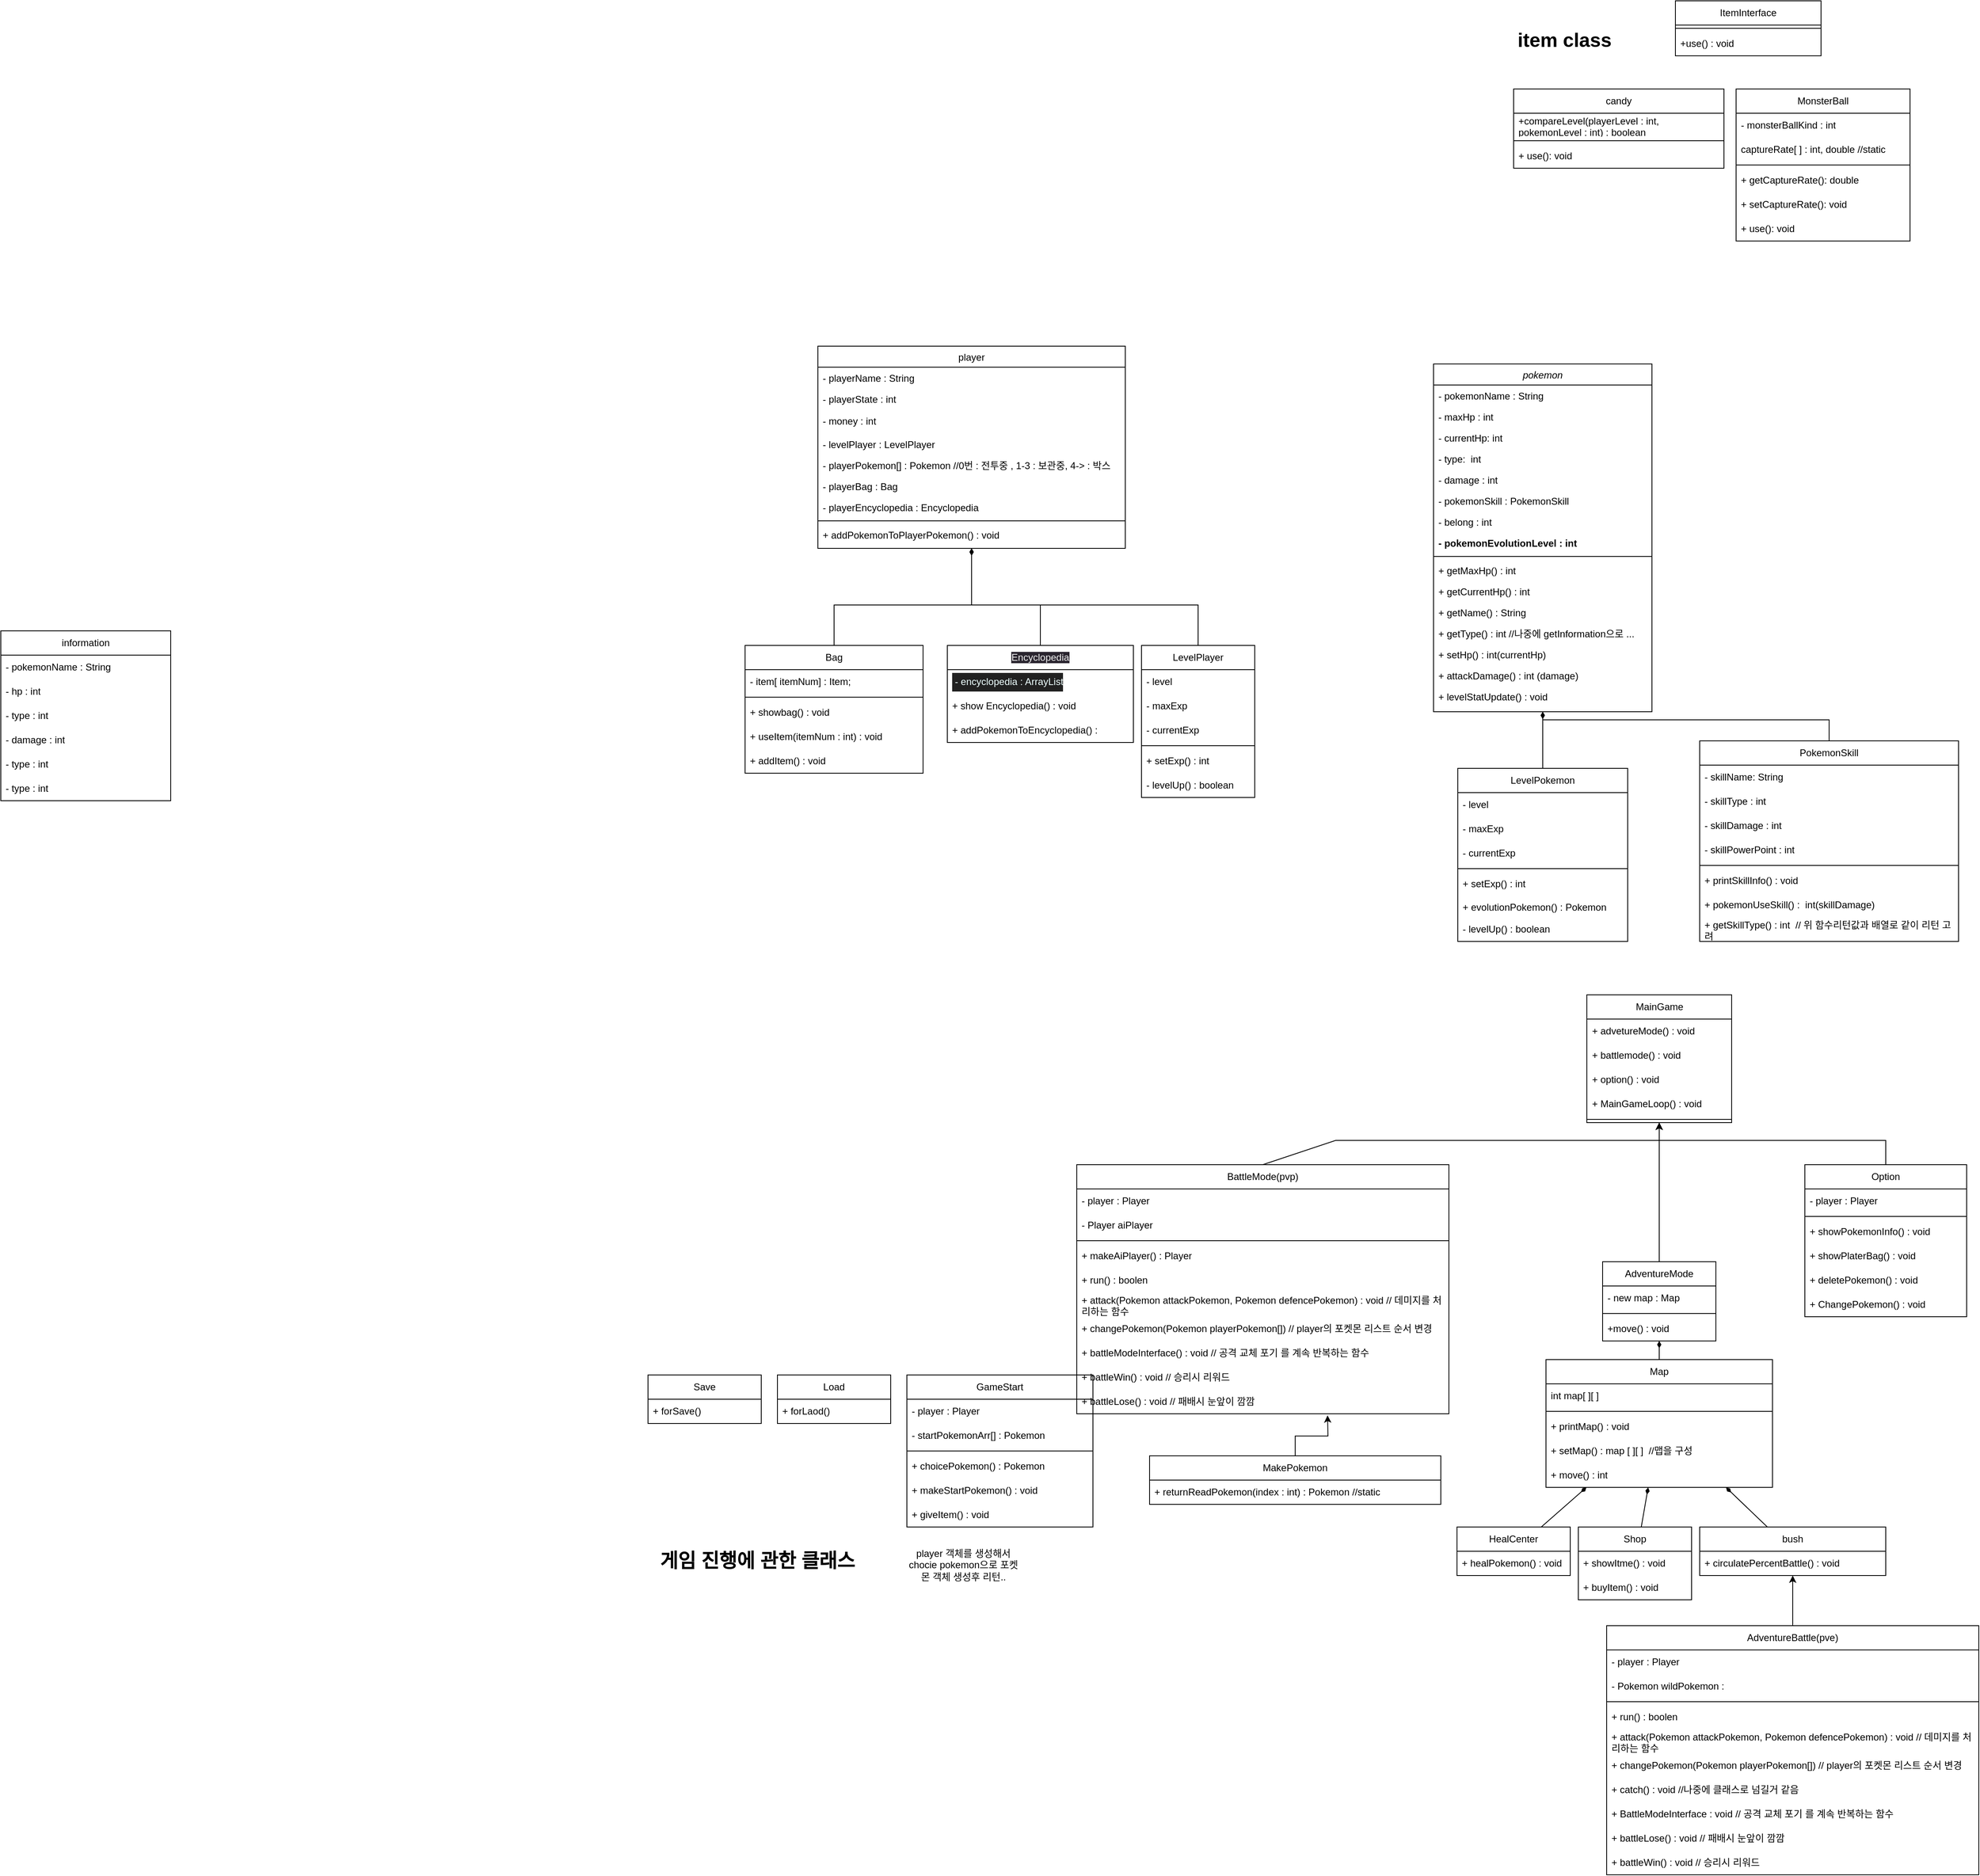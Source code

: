 <mxfile version="21.1.8" type="github">
  <diagram id="C5RBs43oDa-KdzZeNtuy" name="Page-1">
    <mxGraphModel dx="1784" dy="1697" grid="1" gridSize="10" guides="1" tooltips="1" connect="1" arrows="1" fold="1" page="1" pageScale="1" pageWidth="827" pageHeight="1169" math="0" shadow="0">
      <root>
        <mxCell id="WIyWlLk6GJQsqaUBKTNV-0" />
        <mxCell id="WIyWlLk6GJQsqaUBKTNV-1" parent="WIyWlLk6GJQsqaUBKTNV-0" />
        <mxCell id="zkfFHV4jXpPFQw0GAbJ--0" value="pokemon" style="swimlane;fontStyle=2;align=center;verticalAlign=top;childLayout=stackLayout;horizontal=1;startSize=26;horizontalStack=0;resizeParent=1;resizeLast=0;collapsible=1;marginBottom=0;rounded=0;shadow=0;strokeWidth=1;" parent="WIyWlLk6GJQsqaUBKTNV-1" vertex="1">
          <mxGeometry x="971" y="-720" width="270" height="430" as="geometry">
            <mxRectangle x="230" y="140" width="160" height="26" as="alternateBounds" />
          </mxGeometry>
        </mxCell>
        <mxCell id="zkfFHV4jXpPFQw0GAbJ--1" value="- pokemonName : String  " style="text;align=left;verticalAlign=top;spacingLeft=4;spacingRight=4;overflow=hidden;rotatable=0;points=[[0,0.5],[1,0.5]];portConstraint=eastwest;" parent="zkfFHV4jXpPFQw0GAbJ--0" vertex="1">
          <mxGeometry y="26" width="270" height="26" as="geometry" />
        </mxCell>
        <mxCell id="zkfFHV4jXpPFQw0GAbJ--2" value="- maxHp : int " style="text;align=left;verticalAlign=top;spacingLeft=4;spacingRight=4;overflow=hidden;rotatable=0;points=[[0,0.5],[1,0.5]];portConstraint=eastwest;rounded=0;shadow=0;html=0;" parent="zkfFHV4jXpPFQw0GAbJ--0" vertex="1">
          <mxGeometry y="52" width="270" height="26" as="geometry" />
        </mxCell>
        <mxCell id="176" value="- currentHp: int " style="text;align=left;verticalAlign=top;spacingLeft=4;spacingRight=4;overflow=hidden;rotatable=0;points=[[0,0.5],[1,0.5]];portConstraint=eastwest;rounded=0;shadow=0;html=0;" parent="zkfFHV4jXpPFQw0GAbJ--0" vertex="1">
          <mxGeometry y="78" width="270" height="26" as="geometry" />
        </mxCell>
        <mxCell id="zkfFHV4jXpPFQw0GAbJ--3" value="- type:  int" style="text;align=left;verticalAlign=top;spacingLeft=4;spacingRight=4;overflow=hidden;rotatable=0;points=[[0,0.5],[1,0.5]];portConstraint=eastwest;rounded=0;shadow=0;html=0;" parent="zkfFHV4jXpPFQw0GAbJ--0" vertex="1">
          <mxGeometry y="104" width="270" height="26" as="geometry" />
        </mxCell>
        <mxCell id="oczT6JUziLJNssffTrDf-2" value="- damage : int" style="text;align=left;verticalAlign=top;spacingLeft=4;spacingRight=4;overflow=hidden;rotatable=0;points=[[0,0.5],[1,0.5]];portConstraint=eastwest;rounded=0;shadow=0;html=0;" parent="zkfFHV4jXpPFQw0GAbJ--0" vertex="1">
          <mxGeometry y="130" width="270" height="26" as="geometry" />
        </mxCell>
        <mxCell id="143" value="- pokemonSkill : PokemonSkill" style="text;align=left;verticalAlign=top;spacingLeft=4;spacingRight=4;overflow=hidden;rotatable=0;points=[[0,0.5],[1,0.5]];portConstraint=eastwest;rounded=0;shadow=0;html=0;" parent="zkfFHV4jXpPFQw0GAbJ--0" vertex="1">
          <mxGeometry y="156" width="270" height="26" as="geometry" />
        </mxCell>
        <mxCell id="oczT6JUziLJNssffTrDf-17" value="- belong : int " style="text;align=left;verticalAlign=top;spacingLeft=4;spacingRight=4;overflow=hidden;rotatable=0;points=[[0,0.5],[1,0.5]];portConstraint=eastwest;rounded=0;shadow=0;html=0;" parent="zkfFHV4jXpPFQw0GAbJ--0" vertex="1">
          <mxGeometry y="182" width="270" height="26" as="geometry" />
        </mxCell>
        <mxCell id="186" value="- pokemonEvolutionLevel : int " style="text;align=left;verticalAlign=top;spacingLeft=4;spacingRight=4;overflow=hidden;rotatable=0;points=[[0,0.5],[1,0.5]];portConstraint=eastwest;rounded=0;shadow=0;html=0;fontStyle=1" parent="zkfFHV4jXpPFQw0GAbJ--0" vertex="1">
          <mxGeometry y="208" width="270" height="26" as="geometry" />
        </mxCell>
        <mxCell id="zkfFHV4jXpPFQw0GAbJ--4" value="" style="line;html=1;strokeWidth=1;align=left;verticalAlign=middle;spacingTop=-1;spacingLeft=3;spacingRight=3;rotatable=0;labelPosition=right;points=[];portConstraint=eastwest;" parent="zkfFHV4jXpPFQw0GAbJ--0" vertex="1">
          <mxGeometry y="234" width="270" height="8" as="geometry" />
        </mxCell>
        <mxCell id="zkfFHV4jXpPFQw0GAbJ--5" value="+ getMaxHp() : int " style="text;align=left;verticalAlign=top;spacingLeft=4;spacingRight=4;overflow=hidden;rotatable=0;points=[[0,0.5],[1,0.5]];portConstraint=eastwest;" parent="zkfFHV4jXpPFQw0GAbJ--0" vertex="1">
          <mxGeometry y="242" width="270" height="26" as="geometry" />
        </mxCell>
        <mxCell id="183" value="+ getCurrentHp() : int " style="text;align=left;verticalAlign=top;spacingLeft=4;spacingRight=4;overflow=hidden;rotatable=0;points=[[0,0.5],[1,0.5]];portConstraint=eastwest;" parent="zkfFHV4jXpPFQw0GAbJ--0" vertex="1">
          <mxGeometry y="268" width="270" height="26" as="geometry" />
        </mxCell>
        <mxCell id="oczT6JUziLJNssffTrDf-10" value="+ getName() : String" style="text;align=left;verticalAlign=top;spacingLeft=4;spacingRight=4;overflow=hidden;rotatable=0;points=[[0,0.5],[1,0.5]];portConstraint=eastwest;" parent="zkfFHV4jXpPFQw0GAbJ--0" vertex="1">
          <mxGeometry y="294" width="270" height="26" as="geometry" />
        </mxCell>
        <mxCell id="oczT6JUziLJNssffTrDf-11" value="+ getType() : int //나중에 getInformation으로 ..." style="text;align=left;verticalAlign=top;spacingLeft=4;spacingRight=4;overflow=hidden;rotatable=0;points=[[0,0.5],[1,0.5]];portConstraint=eastwest;" parent="zkfFHV4jXpPFQw0GAbJ--0" vertex="1">
          <mxGeometry y="320" width="270" height="26" as="geometry" />
        </mxCell>
        <mxCell id="oczT6JUziLJNssffTrDf-13" value="+ setHp() : int(currentHp)" style="text;align=left;verticalAlign=top;spacingLeft=4;spacingRight=4;overflow=hidden;rotatable=0;points=[[0,0.5],[1,0.5]];portConstraint=eastwest;" parent="zkfFHV4jXpPFQw0GAbJ--0" vertex="1">
          <mxGeometry y="346" width="270" height="26" as="geometry" />
        </mxCell>
        <mxCell id="oczT6JUziLJNssffTrDf-14" value="+ attackDamage() : int (damage)" style="text;align=left;verticalAlign=top;spacingLeft=4;spacingRight=4;overflow=hidden;rotatable=0;points=[[0,0.5],[1,0.5]];portConstraint=eastwest;" parent="zkfFHV4jXpPFQw0GAbJ--0" vertex="1">
          <mxGeometry y="372" width="270" height="26" as="geometry" />
        </mxCell>
        <mxCell id="189" value="+ levelStatUpdate() : void" style="text;align=left;verticalAlign=top;spacingLeft=4;spacingRight=4;overflow=hidden;rotatable=0;points=[[0,0.5],[1,0.5]];portConstraint=eastwest;" parent="zkfFHV4jXpPFQw0GAbJ--0" vertex="1">
          <mxGeometry y="398" width="270" height="26" as="geometry" />
        </mxCell>
        <mxCell id="zkfFHV4jXpPFQw0GAbJ--17" value="player" style="swimlane;fontStyle=0;align=center;verticalAlign=top;childLayout=stackLayout;horizontal=1;startSize=26;horizontalStack=0;resizeParent=1;resizeLast=0;collapsible=1;marginBottom=0;rounded=0;shadow=0;strokeWidth=1;" parent="WIyWlLk6GJQsqaUBKTNV-1" vertex="1">
          <mxGeometry x="210" y="-742" width="380" height="250" as="geometry">
            <mxRectangle x="550" y="140" width="160" height="26" as="alternateBounds" />
          </mxGeometry>
        </mxCell>
        <mxCell id="131" value="- playerName : String" style="text;align=left;verticalAlign=top;spacingLeft=4;spacingRight=4;overflow=hidden;rotatable=0;points=[[0,0.5],[1,0.5]];portConstraint=eastwest;" parent="zkfFHV4jXpPFQw0GAbJ--17" vertex="1">
          <mxGeometry y="26" width="380" height="26" as="geometry" />
        </mxCell>
        <mxCell id="zkfFHV4jXpPFQw0GAbJ--20" value="- playerState : int" style="text;align=left;verticalAlign=top;spacingLeft=4;spacingRight=4;overflow=hidden;rotatable=0;points=[[0,0.5],[1,0.5]];portConstraint=eastwest;rounded=0;shadow=0;html=0;" parent="zkfFHV4jXpPFQw0GAbJ--17" vertex="1">
          <mxGeometry y="52" width="380" height="26" as="geometry" />
        </mxCell>
        <mxCell id="92" value="- money : int" style="text;strokeColor=none;fillColor=none;align=left;verticalAlign=middle;spacingLeft=4;spacingRight=4;overflow=hidden;points=[[0,0.5],[1,0.5]];portConstraint=eastwest;rotatable=0;whiteSpace=wrap;html=1;" parent="zkfFHV4jXpPFQw0GAbJ--17" vertex="1">
          <mxGeometry y="78" width="380" height="30" as="geometry" />
        </mxCell>
        <mxCell id="153" value="- levelPlayer : LevelPlayer" style="text;align=left;verticalAlign=top;spacingLeft=4;spacingRight=4;overflow=hidden;rotatable=0;points=[[0,0.5],[1,0.5]];portConstraint=eastwest;" parent="zkfFHV4jXpPFQw0GAbJ--17" vertex="1">
          <mxGeometry y="108" width="380" height="26" as="geometry" />
        </mxCell>
        <mxCell id="66" value="- playerPokemon[] : Pokemon //0번 : 전투중 , 1-3 : 보관중, 4-&gt; : 박스" style="text;align=left;verticalAlign=top;spacingLeft=4;spacingRight=4;overflow=hidden;rotatable=0;points=[[0,0.5],[1,0.5]];portConstraint=eastwest;" parent="zkfFHV4jXpPFQw0GAbJ--17" vertex="1">
          <mxGeometry y="134" width="380" height="26" as="geometry" />
        </mxCell>
        <mxCell id="68" value="- playerBag : Bag" style="text;align=left;verticalAlign=top;spacingLeft=4;spacingRight=4;overflow=hidden;rotatable=0;points=[[0,0.5],[1,0.5]];portConstraint=eastwest;" parent="zkfFHV4jXpPFQw0GAbJ--17" vertex="1">
          <mxGeometry y="160" width="380" height="26" as="geometry" />
        </mxCell>
        <mxCell id="239" value="- playerEncyclopedia : Encyclopedia&#xa;&#xa;" style="text;align=left;verticalAlign=top;spacingLeft=4;spacingRight=4;overflow=hidden;rotatable=0;points=[[0,0.5],[1,0.5]];portConstraint=eastwest;" parent="zkfFHV4jXpPFQw0GAbJ--17" vertex="1">
          <mxGeometry y="186" width="380" height="26" as="geometry" />
        </mxCell>
        <mxCell id="zkfFHV4jXpPFQw0GAbJ--23" value="" style="line;html=1;strokeWidth=1;align=left;verticalAlign=middle;spacingTop=-1;spacingLeft=3;spacingRight=3;rotatable=0;labelPosition=right;points=[];portConstraint=eastwest;" parent="zkfFHV4jXpPFQw0GAbJ--17" vertex="1">
          <mxGeometry y="212" width="380" height="8" as="geometry" />
        </mxCell>
        <mxCell id="238" value="+ addPokemonToPlayerPokemon() : void " style="text;align=left;verticalAlign=top;spacingLeft=4;spacingRight=4;overflow=hidden;rotatable=0;points=[[0,0.5],[1,0.5]];portConstraint=eastwest;" parent="zkfFHV4jXpPFQw0GAbJ--17" vertex="1">
          <mxGeometry y="220" width="380" height="26" as="geometry" />
        </mxCell>
        <mxCell id="13" value="Save" style="swimlane;fontStyle=0;childLayout=stackLayout;horizontal=1;startSize=30;horizontalStack=0;resizeParent=1;resizeParentMax=0;resizeLast=0;collapsible=1;marginBottom=0;whiteSpace=wrap;html=1;" parent="WIyWlLk6GJQsqaUBKTNV-1" vertex="1">
          <mxGeometry y="530" width="140" height="60" as="geometry" />
        </mxCell>
        <mxCell id="16" value="+ forSave()&amp;nbsp;" style="text;strokeColor=none;fillColor=none;align=left;verticalAlign=middle;spacingLeft=4;spacingRight=4;overflow=hidden;points=[[0,0.5],[1,0.5]];portConstraint=eastwest;rotatable=0;whiteSpace=wrap;html=1;" parent="13" vertex="1">
          <mxGeometry y="30" width="140" height="30" as="geometry" />
        </mxCell>
        <mxCell id="17" value="Load" style="swimlane;fontStyle=0;childLayout=stackLayout;horizontal=1;startSize=30;horizontalStack=0;resizeParent=1;resizeParentMax=0;resizeLast=0;collapsible=1;marginBottom=0;whiteSpace=wrap;html=1;" parent="WIyWlLk6GJQsqaUBKTNV-1" vertex="1">
          <mxGeometry x="160" y="530" width="140" height="60" as="geometry" />
        </mxCell>
        <mxCell id="18" value="+ forLaod()&amp;nbsp;" style="text;strokeColor=none;fillColor=none;align=left;verticalAlign=middle;spacingLeft=4;spacingRight=4;overflow=hidden;points=[[0,0.5],[1,0.5]];portConstraint=eastwest;rotatable=0;whiteSpace=wrap;html=1;" parent="17" vertex="1">
          <mxGeometry y="30" width="140" height="30" as="geometry" />
        </mxCell>
        <mxCell id="22" value="GameStart" style="swimlane;fontStyle=0;childLayout=stackLayout;horizontal=1;startSize=30;horizontalStack=0;resizeParent=1;resizeParentMax=0;resizeLast=0;collapsible=1;marginBottom=0;whiteSpace=wrap;html=1;" parent="WIyWlLk6GJQsqaUBKTNV-1" vertex="1">
          <mxGeometry x="320" y="530" width="230" height="188" as="geometry" />
        </mxCell>
        <mxCell id="23" value="- player : Player" style="text;strokeColor=none;fillColor=none;align=left;verticalAlign=middle;spacingLeft=4;spacingRight=4;overflow=hidden;points=[[0,0.5],[1,0.5]];portConstraint=eastwest;rotatable=0;whiteSpace=wrap;html=1;" parent="22" vertex="1">
          <mxGeometry y="30" width="230" height="30" as="geometry" />
        </mxCell>
        <mxCell id="73" value="- startPokemonArr[] : Pokemon" style="text;strokeColor=none;fillColor=none;align=left;verticalAlign=middle;spacingLeft=4;spacingRight=4;overflow=hidden;points=[[0,0.5],[1,0.5]];portConstraint=eastwest;rotatable=0;whiteSpace=wrap;html=1;" parent="22" vertex="1">
          <mxGeometry y="60" width="230" height="30" as="geometry" />
        </mxCell>
        <mxCell id="69" value="" style="line;html=1;strokeWidth=1;align=left;verticalAlign=middle;spacingTop=-1;spacingLeft=3;spacingRight=3;rotatable=0;labelPosition=right;points=[];portConstraint=eastwest;" parent="22" vertex="1">
          <mxGeometry y="90" width="230" height="8" as="geometry" />
        </mxCell>
        <mxCell id="25" value="+ choicePokemon() : Pokemon" style="text;strokeColor=none;fillColor=none;align=left;verticalAlign=middle;spacingLeft=4;spacingRight=4;overflow=hidden;points=[[0,0.5],[1,0.5]];portConstraint=eastwest;rotatable=0;whiteSpace=wrap;html=1;" parent="22" vertex="1">
          <mxGeometry y="98" width="230" height="30" as="geometry" />
        </mxCell>
        <mxCell id="74" value="+ makeStartPokemon() : void&amp;nbsp;" style="text;strokeColor=none;fillColor=none;align=left;verticalAlign=middle;spacingLeft=4;spacingRight=4;overflow=hidden;points=[[0,0.5],[1,0.5]];portConstraint=eastwest;rotatable=0;whiteSpace=wrap;html=1;" parent="22" vertex="1">
          <mxGeometry y="128" width="230" height="30" as="geometry" />
        </mxCell>
        <mxCell id="70" value="+ giveItem() : void" style="text;strokeColor=none;fillColor=none;align=left;verticalAlign=middle;spacingLeft=4;spacingRight=4;overflow=hidden;points=[[0,0.5],[1,0.5]];portConstraint=eastwest;rotatable=0;whiteSpace=wrap;html=1;" parent="22" vertex="1">
          <mxGeometry y="158" width="230" height="30" as="geometry" />
        </mxCell>
        <mxCell id="240" style="edgeStyle=none;html=1;rounded=0;endArrow=diamondThin;endFill=1;" parent="WIyWlLk6GJQsqaUBKTNV-1" source="26" target="30" edge="1">
          <mxGeometry relative="1" as="geometry" />
        </mxCell>
        <mxCell id="26" value="Map" style="swimlane;fontStyle=0;childLayout=stackLayout;horizontal=1;startSize=30;horizontalStack=0;resizeParent=1;resizeParentMax=0;resizeLast=0;collapsible=1;marginBottom=0;whiteSpace=wrap;html=1;" parent="WIyWlLk6GJQsqaUBKTNV-1" vertex="1">
          <mxGeometry x="1110" y="511" width="280" height="158" as="geometry" />
        </mxCell>
        <mxCell id="27" value="int map[ ][ ]&amp;nbsp;&amp;nbsp;" style="text;strokeColor=none;fillColor=none;align=left;verticalAlign=middle;spacingLeft=4;spacingRight=4;overflow=hidden;points=[[0,0.5],[1,0.5]];portConstraint=eastwest;rotatable=0;whiteSpace=wrap;html=1;" parent="26" vertex="1">
          <mxGeometry y="30" width="280" height="30" as="geometry" />
        </mxCell>
        <mxCell id="83" value="" style="line;html=1;strokeWidth=1;align=left;verticalAlign=middle;spacingTop=-1;spacingLeft=3;spacingRight=3;rotatable=0;labelPosition=right;points=[];portConstraint=eastwest;" parent="26" vertex="1">
          <mxGeometry y="60" width="280" height="8" as="geometry" />
        </mxCell>
        <mxCell id="82" value="+ printMap() : void" style="text;strokeColor=none;fillColor=none;align=left;verticalAlign=middle;spacingLeft=4;spacingRight=4;overflow=hidden;points=[[0,0.5],[1,0.5]];portConstraint=eastwest;rotatable=0;whiteSpace=wrap;html=1;" parent="26" vertex="1">
          <mxGeometry y="68" width="280" height="30" as="geometry" />
        </mxCell>
        <mxCell id="89" value="+ setMap() : map [ ][ ]&amp;nbsp; //맵을 구성" style="text;strokeColor=none;fillColor=none;align=left;verticalAlign=middle;spacingLeft=4;spacingRight=4;overflow=hidden;points=[[0,0.5],[1,0.5]];portConstraint=eastwest;rotatable=0;whiteSpace=wrap;html=1;" parent="26" vertex="1">
          <mxGeometry y="98" width="280" height="30" as="geometry" />
        </mxCell>
        <mxCell id="228" value="+ move() : int" style="text;strokeColor=none;fillColor=none;align=left;verticalAlign=middle;spacingLeft=4;spacingRight=4;overflow=hidden;points=[[0,0.5],[1,0.5]];portConstraint=eastwest;rotatable=0;whiteSpace=wrap;html=1;" parent="26" vertex="1">
          <mxGeometry y="128" width="280" height="30" as="geometry" />
        </mxCell>
        <mxCell id="252" style="edgeStyle=none;html=1;exitX=0.5;exitY=0;exitDx=0;exitDy=0;entryX=0.5;entryY=1;entryDx=0;entryDy=0;rounded=0;" parent="WIyWlLk6GJQsqaUBKTNV-1" source="30" target="75" edge="1">
          <mxGeometry relative="1" as="geometry">
            <mxPoint x="1240" y="190" as="targetPoint" />
          </mxGeometry>
        </mxCell>
        <mxCell id="30" value="AdventureMode" style="swimlane;fontStyle=0;childLayout=stackLayout;horizontal=1;startSize=30;horizontalStack=0;resizeParent=1;resizeParentMax=0;resizeLast=0;collapsible=1;marginBottom=0;whiteSpace=wrap;html=1;" parent="WIyWlLk6GJQsqaUBKTNV-1" vertex="1">
          <mxGeometry x="1180" y="390" width="140" height="98" as="geometry" />
        </mxCell>
        <mxCell id="31" value="- new map : Map" style="text;strokeColor=none;fillColor=none;align=left;verticalAlign=middle;spacingLeft=4;spacingRight=4;overflow=hidden;points=[[0,0.5],[1,0.5]];portConstraint=eastwest;rotatable=0;whiteSpace=wrap;html=1;" parent="30" vertex="1">
          <mxGeometry y="30" width="140" height="30" as="geometry" />
        </mxCell>
        <mxCell id="84" value="" style="line;html=1;strokeWidth=1;align=left;verticalAlign=middle;spacingTop=-1;spacingLeft=3;spacingRight=3;rotatable=0;labelPosition=right;points=[];portConstraint=eastwest;" parent="30" vertex="1">
          <mxGeometry y="60" width="140" height="8" as="geometry" />
        </mxCell>
        <mxCell id="33" value="+move() : void" style="text;strokeColor=none;fillColor=none;align=left;verticalAlign=middle;spacingLeft=4;spacingRight=4;overflow=hidden;points=[[0,0.5],[1,0.5]];portConstraint=eastwest;rotatable=0;whiteSpace=wrap;html=1;" parent="30" vertex="1">
          <mxGeometry y="68" width="140" height="30" as="geometry" />
        </mxCell>
        <mxCell id="241" style="edgeStyle=none;html=1;rounded=0;endArrow=diamondThin;endFill=1;" parent="WIyWlLk6GJQsqaUBKTNV-1" source="42" target="26" edge="1">
          <mxGeometry relative="1" as="geometry" />
        </mxCell>
        <mxCell id="42" value="HealCenter" style="swimlane;fontStyle=0;childLayout=stackLayout;horizontal=1;startSize=30;horizontalStack=0;resizeParent=1;resizeParentMax=0;resizeLast=0;collapsible=1;marginBottom=0;whiteSpace=wrap;html=1;" parent="WIyWlLk6GJQsqaUBKTNV-1" vertex="1">
          <mxGeometry x="1000" y="718" width="140" height="60" as="geometry" />
        </mxCell>
        <mxCell id="43" value="+ healPokemon() : void" style="text;strokeColor=none;fillColor=none;align=left;verticalAlign=middle;spacingLeft=4;spacingRight=4;overflow=hidden;points=[[0,0.5],[1,0.5]];portConstraint=eastwest;rotatable=0;whiteSpace=wrap;html=1;" parent="42" vertex="1">
          <mxGeometry y="30" width="140" height="30" as="geometry" />
        </mxCell>
        <mxCell id="242" style="edgeStyle=none;html=1;rounded=0;endArrow=diamondThin;endFill=1;" parent="WIyWlLk6GJQsqaUBKTNV-1" source="46" target="26" edge="1">
          <mxGeometry relative="1" as="geometry" />
        </mxCell>
        <mxCell id="46" value="Shop" style="swimlane;fontStyle=0;childLayout=stackLayout;horizontal=1;startSize=30;horizontalStack=0;resizeParent=1;resizeParentMax=0;resizeLast=0;collapsible=1;marginBottom=0;whiteSpace=wrap;html=1;" parent="WIyWlLk6GJQsqaUBKTNV-1" vertex="1">
          <mxGeometry x="1150" y="718" width="140" height="90" as="geometry" />
        </mxCell>
        <mxCell id="47" value="+ showItme() : void" style="text;strokeColor=none;fillColor=none;align=left;verticalAlign=middle;spacingLeft=4;spacingRight=4;overflow=hidden;points=[[0,0.5],[1,0.5]];portConstraint=eastwest;rotatable=0;whiteSpace=wrap;html=1;" parent="46" vertex="1">
          <mxGeometry y="30" width="140" height="30" as="geometry" />
        </mxCell>
        <mxCell id="91" value="+ buyItem() : void" style="text;strokeColor=none;fillColor=none;align=left;verticalAlign=middle;spacingLeft=4;spacingRight=4;overflow=hidden;points=[[0,0.5],[1,0.5]];portConstraint=eastwest;rotatable=0;whiteSpace=wrap;html=1;" parent="46" vertex="1">
          <mxGeometry y="60" width="140" height="30" as="geometry" />
        </mxCell>
        <mxCell id="141" style="edgeStyle=none;html=1;entryX=0.5;entryY=1;entryDx=0;entryDy=0;rounded=0;endArrow=diamondThin;endFill=1;" parent="WIyWlLk6GJQsqaUBKTNV-1" source="54" target="zkfFHV4jXpPFQw0GAbJ--17" edge="1">
          <mxGeometry relative="1" as="geometry">
            <Array as="points">
              <mxPoint x="230" y="-422" />
              <mxPoint x="400" y="-422" />
            </Array>
          </mxGeometry>
        </mxCell>
        <mxCell id="54" value="Bag" style="swimlane;fontStyle=0;childLayout=stackLayout;horizontal=1;startSize=30;horizontalStack=0;resizeParent=1;resizeParentMax=0;resizeLast=0;collapsible=1;marginBottom=0;whiteSpace=wrap;html=1;" parent="WIyWlLk6GJQsqaUBKTNV-1" vertex="1">
          <mxGeometry x="120" y="-372" width="220" height="158" as="geometry" />
        </mxCell>
        <mxCell id="55" value="- item[ itemNum] : Item;" style="text;strokeColor=none;fillColor=none;align=left;verticalAlign=middle;spacingLeft=4;spacingRight=4;overflow=hidden;points=[[0,0.5],[1,0.5]];portConstraint=eastwest;rotatable=0;whiteSpace=wrap;html=1;" parent="54" vertex="1">
          <mxGeometry y="30" width="220" height="30" as="geometry" />
        </mxCell>
        <mxCell id="117" value="" style="line;html=1;strokeWidth=1;align=left;verticalAlign=middle;spacingTop=-1;spacingLeft=3;spacingRight=3;rotatable=0;labelPosition=right;points=[];portConstraint=eastwest;" parent="54" vertex="1">
          <mxGeometry y="60" width="220" height="8" as="geometry" />
        </mxCell>
        <mxCell id="118" value="+ showbag() : void" style="text;strokeColor=none;fillColor=none;align=left;verticalAlign=middle;spacingLeft=4;spacingRight=4;overflow=hidden;points=[[0,0.5],[1,0.5]];portConstraint=eastwest;rotatable=0;whiteSpace=wrap;html=1;" parent="54" vertex="1">
          <mxGeometry y="68" width="220" height="30" as="geometry" />
        </mxCell>
        <mxCell id="116" value="+ useItem(itemNum : int) : void" style="text;strokeColor=none;fillColor=none;align=left;verticalAlign=middle;spacingLeft=4;spacingRight=4;overflow=hidden;points=[[0,0.5],[1,0.5]];portConstraint=eastwest;rotatable=0;whiteSpace=wrap;html=1;" parent="54" vertex="1">
          <mxGeometry y="98" width="220" height="30" as="geometry" />
        </mxCell>
        <mxCell id="284" value="+ addItem() : void" style="text;strokeColor=none;fillColor=none;align=left;verticalAlign=middle;spacingLeft=4;spacingRight=4;overflow=hidden;points=[[0,0.5],[1,0.5]];portConstraint=eastwest;rotatable=0;whiteSpace=wrap;html=1;" parent="54" vertex="1">
          <mxGeometry y="128" width="220" height="30" as="geometry" />
        </mxCell>
        <mxCell id="142" style="edgeStyle=none;html=1;entryX=0.5;entryY=1;entryDx=0;entryDy=0;exitX=0.5;exitY=0;exitDx=0;exitDy=0;rounded=0;endArrow=diamondThin;endFill=1;" parent="WIyWlLk6GJQsqaUBKTNV-1" source="58" target="zkfFHV4jXpPFQw0GAbJ--17" edge="1">
          <mxGeometry relative="1" as="geometry">
            <Array as="points">
              <mxPoint x="485" y="-422" />
              <mxPoint x="400" y="-422" />
            </Array>
          </mxGeometry>
        </mxCell>
        <mxCell id="58" value="&lt;span style=&quot;color: rgb(240, 240, 240); font-family: Helvetica; font-size: 12px; font-style: normal; font-variant-ligatures: normal; font-variant-caps: normal; font-weight: 400; letter-spacing: normal; orphans: 2; text-align: center; text-indent: 0px; text-transform: none; widows: 2; word-spacing: 0px; -webkit-text-stroke-width: 0px; background-color: rgb(42, 37, 47); text-decoration-thickness: initial; text-decoration-style: initial; text-decoration-color: initial; float: none; display: inline !important;&quot;&gt;Encyclopedia&lt;/span&gt;" style="swimlane;fontStyle=0;childLayout=stackLayout;horizontal=1;startSize=30;horizontalStack=0;resizeParent=1;resizeParentMax=0;resizeLast=0;collapsible=1;marginBottom=0;whiteSpace=wrap;html=1;" parent="WIyWlLk6GJQsqaUBKTNV-1" vertex="1">
          <mxGeometry x="370" y="-372" width="230" height="120" as="geometry">
            <mxRectangle x="370" y="-372" width="110" height="30" as="alternateBounds" />
          </mxGeometry>
        </mxCell>
        <mxCell id="61" value="&lt;div style=&quot;color: rgb(238, 255, 255); background-color: rgb(33, 33, 33); line-height: 23px;&quot;&gt;&lt;font style=&quot;font-size: 12px;&quot;&gt;&amp;nbsp;- encyclopedia : ArrayList&lt;/font&gt;&lt;/div&gt;" style="text;strokeColor=none;fillColor=none;align=left;verticalAlign=middle;spacingLeft=4;spacingRight=4;overflow=hidden;points=[[0,0.5],[1,0.5]];portConstraint=eastwest;rotatable=0;whiteSpace=wrap;html=1;" parent="58" vertex="1">
          <mxGeometry y="30" width="230" height="30" as="geometry" />
        </mxCell>
        <mxCell id="120" value="+ show&lt;span style=&quot;text-align: center;&quot;&gt;&amp;nbsp;Encyclopedia&lt;/span&gt;&lt;span style=&quot;text-align: center;&quot;&gt;() : void&lt;/span&gt;" style="text;strokeColor=none;fillColor=none;align=left;verticalAlign=middle;spacingLeft=4;spacingRight=4;overflow=hidden;points=[[0,0.5],[1,0.5]];portConstraint=eastwest;rotatable=0;whiteSpace=wrap;html=1;" parent="58" vertex="1">
          <mxGeometry y="60" width="230" height="30" as="geometry" />
        </mxCell>
        <mxCell id="121" value="+ addPokemonTo&lt;span style=&quot;text-align: center;&quot;&gt;Encyclopedia&lt;/span&gt;&lt;span style=&quot;text-align: center;&quot;&gt;() :&amp;nbsp;&lt;/span&gt;" style="text;strokeColor=none;fillColor=none;align=left;verticalAlign=middle;spacingLeft=4;spacingRight=4;overflow=hidden;points=[[0,0.5],[1,0.5]];portConstraint=eastwest;rotatable=0;whiteSpace=wrap;html=1;" parent="58" vertex="1">
          <mxGeometry y="90" width="230" height="30" as="geometry" />
        </mxCell>
        <mxCell id="72" value="player 객체를 생성해서 chocie pokemon으로 포켓몬 객체 생성후 리턴.." style="text;html=1;strokeColor=none;fillColor=none;align=center;verticalAlign=middle;whiteSpace=wrap;rounded=0;" parent="WIyWlLk6GJQsqaUBKTNV-1" vertex="1">
          <mxGeometry x="320" y="730" width="140" height="70" as="geometry" />
        </mxCell>
        <mxCell id="75" value="MainGame" style="swimlane;fontStyle=0;childLayout=stackLayout;horizontal=1;startSize=30;horizontalStack=0;resizeParent=1;resizeParentMax=0;resizeLast=0;collapsible=1;marginBottom=0;whiteSpace=wrap;html=1;" parent="WIyWlLk6GJQsqaUBKTNV-1" vertex="1">
          <mxGeometry x="1160.5" y="60" width="179" height="158" as="geometry" />
        </mxCell>
        <mxCell id="76" value="+ advetureMode() : void" style="text;strokeColor=none;fillColor=none;align=left;verticalAlign=middle;spacingLeft=4;spacingRight=4;overflow=hidden;points=[[0,0.5],[1,0.5]];portConstraint=eastwest;rotatable=0;whiteSpace=wrap;html=1;" parent="75" vertex="1">
          <mxGeometry y="30" width="179" height="30" as="geometry" />
        </mxCell>
        <mxCell id="86" value="+ battlemode() : void" style="text;strokeColor=none;fillColor=none;align=left;verticalAlign=middle;spacingLeft=4;spacingRight=4;overflow=hidden;points=[[0,0.5],[1,0.5]];portConstraint=eastwest;rotatable=0;whiteSpace=wrap;html=1;" parent="75" vertex="1">
          <mxGeometry y="60" width="179" height="30" as="geometry" />
        </mxCell>
        <mxCell id="87" value="+ option() : void" style="text;strokeColor=none;fillColor=none;align=left;verticalAlign=middle;spacingLeft=4;spacingRight=4;overflow=hidden;points=[[0,0.5],[1,0.5]];portConstraint=eastwest;rotatable=0;whiteSpace=wrap;html=1;" parent="75" vertex="1">
          <mxGeometry y="90" width="179" height="30" as="geometry" />
        </mxCell>
        <mxCell id="273" value="+ MainGameLoop() : void" style="text;strokeColor=none;fillColor=none;align=left;verticalAlign=middle;spacingLeft=4;spacingRight=4;overflow=hidden;points=[[0,0.5],[1,0.5]];portConstraint=eastwest;rotatable=0;whiteSpace=wrap;html=1;" parent="75" vertex="1">
          <mxGeometry y="120" width="179" height="30" as="geometry" />
        </mxCell>
        <mxCell id="251" value="" style="line;html=1;strokeWidth=1;align=left;verticalAlign=middle;spacingTop=-1;spacingLeft=3;spacingRight=3;rotatable=0;labelPosition=right;points=[];portConstraint=eastwest;" parent="75" vertex="1">
          <mxGeometry y="150" width="179" height="8" as="geometry" />
        </mxCell>
        <mxCell id="80" value="&lt;h1&gt;게임 진행에 관한 클래스&amp;nbsp;&lt;/h1&gt;" style="text;html=1;strokeColor=none;fillColor=none;spacing=5;spacingTop=-20;whiteSpace=wrap;overflow=hidden;rounded=0;" parent="WIyWlLk6GJQsqaUBKTNV-1" vertex="1">
          <mxGeometry x="10" y="740" width="260" height="90" as="geometry" />
        </mxCell>
        <mxCell id="254" style="edgeStyle=none;html=1;entryX=0.5;entryY=1;entryDx=0;entryDy=0;exitX=0.5;exitY=0;exitDx=0;exitDy=0;rounded=0;" parent="WIyWlLk6GJQsqaUBKTNV-1" source="97" target="75" edge="1">
          <mxGeometry relative="1" as="geometry">
            <Array as="points">
              <mxPoint x="1530" y="240" />
              <mxPoint x="1250" y="240" />
            </Array>
          </mxGeometry>
        </mxCell>
        <mxCell id="97" value="Option" style="swimlane;fontStyle=0;childLayout=stackLayout;horizontal=1;startSize=30;horizontalStack=0;resizeParent=1;resizeParentMax=0;resizeLast=0;collapsible=1;marginBottom=0;whiteSpace=wrap;html=1;" parent="WIyWlLk6GJQsqaUBKTNV-1" vertex="1">
          <mxGeometry x="1430" y="270" width="200" height="188" as="geometry" />
        </mxCell>
        <mxCell id="244" value="- player : Player" style="text;strokeColor=none;fillColor=none;align=left;verticalAlign=middle;spacingLeft=4;spacingRight=4;overflow=hidden;points=[[0,0.5],[1,0.5]];portConstraint=eastwest;rotatable=0;whiteSpace=wrap;html=1;" parent="97" vertex="1">
          <mxGeometry y="30" width="200" height="30" as="geometry" />
        </mxCell>
        <mxCell id="245" value="" style="line;html=1;strokeWidth=1;align=left;verticalAlign=middle;spacingTop=-1;spacingLeft=3;spacingRight=3;rotatable=0;labelPosition=right;points=[];portConstraint=eastwest;" parent="97" vertex="1">
          <mxGeometry y="60" width="200" height="8" as="geometry" />
        </mxCell>
        <mxCell id="98" value="+ showPokemonInfo() : void" style="text;strokeColor=none;fillColor=none;align=left;verticalAlign=middle;spacingLeft=4;spacingRight=4;overflow=hidden;points=[[0,0.5],[1,0.5]];portConstraint=eastwest;rotatable=0;whiteSpace=wrap;html=1;" parent="97" vertex="1">
          <mxGeometry y="68" width="200" height="30" as="geometry" />
        </mxCell>
        <mxCell id="282" value="+ showPlaterBag() : void" style="text;strokeColor=none;fillColor=none;align=left;verticalAlign=middle;spacingLeft=4;spacingRight=4;overflow=hidden;points=[[0,0.5],[1,0.5]];portConstraint=eastwest;rotatable=0;whiteSpace=wrap;html=1;" parent="97" vertex="1">
          <mxGeometry y="98" width="200" height="30" as="geometry" />
        </mxCell>
        <mxCell id="246" value="+ deletePokemon() : void" style="text;strokeColor=none;fillColor=none;align=left;verticalAlign=middle;spacingLeft=4;spacingRight=4;overflow=hidden;points=[[0,0.5],[1,0.5]];portConstraint=eastwest;rotatable=0;whiteSpace=wrap;html=1;" parent="97" vertex="1">
          <mxGeometry y="128" width="200" height="30" as="geometry" />
        </mxCell>
        <mxCell id="247" value="+ ChangePokemon() : void" style="text;strokeColor=none;fillColor=none;align=left;verticalAlign=middle;spacingLeft=4;spacingRight=4;overflow=hidden;points=[[0,0.5],[1,0.5]];portConstraint=eastwest;rotatable=0;whiteSpace=wrap;html=1;" parent="97" vertex="1">
          <mxGeometry y="158" width="200" height="30" as="geometry" />
        </mxCell>
        <mxCell id="Xj3kYe8DxXCfxWWKfpl2-293" style="edgeStyle=orthogonalEdgeStyle;rounded=0;orthogonalLoop=1;jettySize=auto;html=1;" edge="1" parent="WIyWlLk6GJQsqaUBKTNV-1" source="126">
          <mxGeometry relative="1" as="geometry">
            <mxPoint x="840" y="580" as="targetPoint" />
          </mxGeometry>
        </mxCell>
        <mxCell id="126" value="MakePokemon" style="swimlane;fontStyle=0;childLayout=stackLayout;horizontal=1;startSize=30;horizontalStack=0;resizeParent=1;resizeParentMax=0;resizeLast=0;collapsible=1;marginBottom=0;whiteSpace=wrap;html=1;" parent="WIyWlLk6GJQsqaUBKTNV-1" vertex="1">
          <mxGeometry x="620" y="630" width="360" height="60" as="geometry" />
        </mxCell>
        <mxCell id="129" value="+ returnReadPokemon(index : int) : Pokemon //static" style="text;strokeColor=none;fillColor=none;align=left;verticalAlign=middle;spacingLeft=4;spacingRight=4;overflow=hidden;points=[[0,0.5],[1,0.5]];portConstraint=eastwest;rotatable=0;whiteSpace=wrap;html=1;" parent="126" vertex="1">
          <mxGeometry y="30" width="360" height="30" as="geometry" />
        </mxCell>
        <mxCell id="155" style="edgeStyle=none;html=1;exitX=0.5;exitY=0;exitDx=0;exitDy=0;entryX=0.5;entryY=1;entryDx=0;entryDy=0;rounded=0;endArrow=diamondThin;endFill=1;" parent="WIyWlLk6GJQsqaUBKTNV-1" source="144" target="zkfFHV4jXpPFQw0GAbJ--17" edge="1">
          <mxGeometry relative="1" as="geometry">
            <mxPoint x="400" y="-432" as="targetPoint" />
            <Array as="points">
              <mxPoint x="680" y="-422" />
              <mxPoint x="400" y="-422" />
            </Array>
          </mxGeometry>
        </mxCell>
        <mxCell id="144" value="LevelPlayer" style="swimlane;fontStyle=0;childLayout=stackLayout;horizontal=1;startSize=30;horizontalStack=0;resizeParent=1;resizeParentMax=0;resizeLast=0;collapsible=1;marginBottom=0;whiteSpace=wrap;html=1;" parent="WIyWlLk6GJQsqaUBKTNV-1" vertex="1">
          <mxGeometry x="610" y="-372" width="140" height="188" as="geometry" />
        </mxCell>
        <mxCell id="145" value="- level" style="text;strokeColor=none;fillColor=none;align=left;verticalAlign=middle;spacingLeft=4;spacingRight=4;overflow=hidden;points=[[0,0.5],[1,0.5]];portConstraint=eastwest;rotatable=0;whiteSpace=wrap;html=1;" parent="144" vertex="1">
          <mxGeometry y="30" width="140" height="30" as="geometry" />
        </mxCell>
        <mxCell id="146" value="- maxExp" style="text;strokeColor=none;fillColor=none;align=left;verticalAlign=middle;spacingLeft=4;spacingRight=4;overflow=hidden;points=[[0,0.5],[1,0.5]];portConstraint=eastwest;rotatable=0;whiteSpace=wrap;html=1;" parent="144" vertex="1">
          <mxGeometry y="60" width="140" height="30" as="geometry" />
        </mxCell>
        <mxCell id="147" value="- currentExp" style="text;strokeColor=none;fillColor=none;align=left;verticalAlign=middle;spacingLeft=4;spacingRight=4;overflow=hidden;points=[[0,0.5],[1,0.5]];portConstraint=eastwest;rotatable=0;whiteSpace=wrap;html=1;" parent="144" vertex="1">
          <mxGeometry y="90" width="140" height="30" as="geometry" />
        </mxCell>
        <mxCell id="148" value="" style="line;html=1;strokeWidth=1;align=left;verticalAlign=middle;spacingTop=-1;spacingLeft=3;spacingRight=3;rotatable=0;labelPosition=right;points=[];portConstraint=eastwest;" parent="144" vertex="1">
          <mxGeometry y="120" width="140" height="8" as="geometry" />
        </mxCell>
        <mxCell id="149" value="+ setExp() : int" style="text;strokeColor=none;fillColor=none;align=left;verticalAlign=middle;spacingLeft=4;spacingRight=4;overflow=hidden;points=[[0,0.5],[1,0.5]];portConstraint=eastwest;rotatable=0;whiteSpace=wrap;html=1;" parent="144" vertex="1">
          <mxGeometry y="128" width="140" height="30" as="geometry" />
        </mxCell>
        <mxCell id="150" value="- levelUp() :&amp;nbsp;boolean" style="text;strokeColor=none;fillColor=none;align=left;verticalAlign=middle;spacingLeft=4;spacingRight=4;overflow=hidden;points=[[0,0.5],[1,0.5]];portConstraint=eastwest;rotatable=0;whiteSpace=wrap;html=1;" parent="144" vertex="1">
          <mxGeometry y="158" width="140" height="30" as="geometry" />
        </mxCell>
        <mxCell id="156" value="information" style="swimlane;fontStyle=0;childLayout=stackLayout;horizontal=1;startSize=30;horizontalStack=0;resizeParent=1;resizeParentMax=0;resizeLast=0;collapsible=1;marginBottom=0;whiteSpace=wrap;html=1;" parent="WIyWlLk6GJQsqaUBKTNV-1" vertex="1">
          <mxGeometry x="-800" y="-390" width="210" height="210" as="geometry" />
        </mxCell>
        <mxCell id="157" value="&lt;span style=&quot;&quot;&gt;- pokemonName : String&lt;/span&gt;" style="text;strokeColor=none;fillColor=none;align=left;verticalAlign=middle;spacingLeft=4;spacingRight=4;overflow=hidden;points=[[0,0.5],[1,0.5]];portConstraint=eastwest;rotatable=0;whiteSpace=wrap;html=1;" parent="156" vertex="1">
          <mxGeometry y="30" width="210" height="30" as="geometry" />
        </mxCell>
        <mxCell id="158" value="- hp : int" style="text;strokeColor=none;fillColor=none;align=left;verticalAlign=middle;spacingLeft=4;spacingRight=4;overflow=hidden;points=[[0,0.5],[1,0.5]];portConstraint=eastwest;rotatable=0;whiteSpace=wrap;html=1;" parent="156" vertex="1">
          <mxGeometry y="60" width="210" height="30" as="geometry" />
        </mxCell>
        <mxCell id="159" value="- type : int&lt;br&gt;" style="text;strokeColor=none;fillColor=none;align=left;verticalAlign=middle;spacingLeft=4;spacingRight=4;overflow=hidden;points=[[0,0.5],[1,0.5]];portConstraint=eastwest;rotatable=0;whiteSpace=wrap;html=1;" parent="156" vertex="1">
          <mxGeometry y="90" width="210" height="30" as="geometry" />
        </mxCell>
        <mxCell id="173" value="- damage : int" style="text;strokeColor=none;fillColor=none;align=left;verticalAlign=middle;spacingLeft=4;spacingRight=4;overflow=hidden;points=[[0,0.5],[1,0.5]];portConstraint=eastwest;rotatable=0;whiteSpace=wrap;html=1;" parent="156" vertex="1">
          <mxGeometry y="120" width="210" height="30" as="geometry" />
        </mxCell>
        <mxCell id="174" value="- type : int&lt;br&gt;" style="text;strokeColor=none;fillColor=none;align=left;verticalAlign=middle;spacingLeft=4;spacingRight=4;overflow=hidden;points=[[0,0.5],[1,0.5]];portConstraint=eastwest;rotatable=0;whiteSpace=wrap;html=1;" parent="156" vertex="1">
          <mxGeometry y="150" width="210" height="30" as="geometry" />
        </mxCell>
        <mxCell id="175" value="- type : int&lt;br&gt;" style="text;strokeColor=none;fillColor=none;align=left;verticalAlign=middle;spacingLeft=4;spacingRight=4;overflow=hidden;points=[[0,0.5],[1,0.5]];portConstraint=eastwest;rotatable=0;whiteSpace=wrap;html=1;" parent="156" vertex="1">
          <mxGeometry y="180" width="210" height="30" as="geometry" />
        </mxCell>
        <mxCell id="261" style="edgeStyle=none;html=1;entryX=0.5;entryY=1;entryDx=0;entryDy=0;endArrow=diamondThin;endFill=1;rounded=0;" parent="WIyWlLk6GJQsqaUBKTNV-1" source="161" target="zkfFHV4jXpPFQw0GAbJ--0" edge="1">
          <mxGeometry relative="1" as="geometry" />
        </mxCell>
        <mxCell id="161" value="LevelPokemon" style="swimlane;fontStyle=0;childLayout=stackLayout;horizontal=1;startSize=30;horizontalStack=0;resizeParent=1;resizeParentMax=0;resizeLast=0;collapsible=1;marginBottom=0;whiteSpace=wrap;html=1;" parent="WIyWlLk6GJQsqaUBKTNV-1" vertex="1">
          <mxGeometry x="1001" y="-220" width="210" height="214" as="geometry" />
        </mxCell>
        <mxCell id="162" value="- level" style="text;strokeColor=none;fillColor=none;align=left;verticalAlign=middle;spacingLeft=4;spacingRight=4;overflow=hidden;points=[[0,0.5],[1,0.5]];portConstraint=eastwest;rotatable=0;whiteSpace=wrap;html=1;" parent="161" vertex="1">
          <mxGeometry y="30" width="210" height="30" as="geometry" />
        </mxCell>
        <mxCell id="163" value="- maxExp" style="text;strokeColor=none;fillColor=none;align=left;verticalAlign=middle;spacingLeft=4;spacingRight=4;overflow=hidden;points=[[0,0.5],[1,0.5]];portConstraint=eastwest;rotatable=0;whiteSpace=wrap;html=1;" parent="161" vertex="1">
          <mxGeometry y="60" width="210" height="30" as="geometry" />
        </mxCell>
        <mxCell id="164" value="- currentExp" style="text;strokeColor=none;fillColor=none;align=left;verticalAlign=middle;spacingLeft=4;spacingRight=4;overflow=hidden;points=[[0,0.5],[1,0.5]];portConstraint=eastwest;rotatable=0;whiteSpace=wrap;html=1;" parent="161" vertex="1">
          <mxGeometry y="90" width="210" height="30" as="geometry" />
        </mxCell>
        <mxCell id="165" value="" style="line;html=1;strokeWidth=1;align=left;verticalAlign=middle;spacingTop=-1;spacingLeft=3;spacingRight=3;rotatable=0;labelPosition=right;points=[];portConstraint=eastwest;" parent="161" vertex="1">
          <mxGeometry y="120" width="210" height="8" as="geometry" />
        </mxCell>
        <mxCell id="166" value="+ setExp() : int" style="text;strokeColor=none;fillColor=none;align=left;verticalAlign=middle;spacingLeft=4;spacingRight=4;overflow=hidden;points=[[0,0.5],[1,0.5]];portConstraint=eastwest;rotatable=0;whiteSpace=wrap;html=1;" parent="161" vertex="1">
          <mxGeometry y="128" width="210" height="30" as="geometry" />
        </mxCell>
        <mxCell id="185" value="+ evolutionPokemon() : Pokemon" style="text;align=left;verticalAlign=top;spacingLeft=4;spacingRight=4;overflow=hidden;rotatable=0;points=[[0,0.5],[1,0.5]];portConstraint=eastwest;" parent="161" vertex="1">
          <mxGeometry y="158" width="210" height="26" as="geometry" />
        </mxCell>
        <mxCell id="167" value="- levelUp() :&amp;nbsp;boolean" style="text;strokeColor=none;fillColor=none;align=left;verticalAlign=middle;spacingLeft=4;spacingRight=4;overflow=hidden;points=[[0,0.5],[1,0.5]];portConstraint=eastwest;rotatable=0;whiteSpace=wrap;html=1;" parent="161" vertex="1">
          <mxGeometry y="184" width="210" height="30" as="geometry" />
        </mxCell>
        <mxCell id="191" value="&lt;h1&gt;item class&lt;/h1&gt;" style="text;html=1;strokeColor=none;fillColor=none;spacing=5;spacingTop=-20;whiteSpace=wrap;overflow=hidden;rounded=0;" parent="WIyWlLk6GJQsqaUBKTNV-1" vertex="1">
          <mxGeometry x="1070" y="-1140" width="190" height="120" as="geometry" />
        </mxCell>
        <mxCell id="192" value="candy" style="swimlane;fontStyle=0;childLayout=stackLayout;horizontal=1;startSize=30;horizontalStack=0;resizeParent=1;resizeParentMax=0;resizeLast=0;collapsible=1;marginBottom=0;whiteSpace=wrap;html=1;" parent="WIyWlLk6GJQsqaUBKTNV-1" vertex="1">
          <mxGeometry x="1070" y="-1060" width="260" height="98" as="geometry" />
        </mxCell>
        <mxCell id="194" value="+compareLevel(playerLevel : int, pokemonLevel : int) : boolean" style="text;strokeColor=none;fillColor=none;align=left;verticalAlign=middle;spacingLeft=4;spacingRight=4;overflow=hidden;points=[[0,0.5],[1,0.5]];portConstraint=eastwest;rotatable=0;whiteSpace=wrap;html=1;" parent="192" vertex="1">
          <mxGeometry y="30" width="260" height="30" as="geometry" />
        </mxCell>
        <mxCell id="289" value="" style="line;html=1;strokeWidth=1;align=left;verticalAlign=middle;spacingTop=-1;spacingLeft=3;spacingRight=3;rotatable=0;labelPosition=right;points=[];portConstraint=eastwest;" parent="192" vertex="1">
          <mxGeometry y="60" width="260" height="8" as="geometry" />
        </mxCell>
        <mxCell id="290" value="+ use(): void" style="text;strokeColor=none;fillColor=none;align=left;verticalAlign=middle;spacingLeft=4;spacingRight=4;overflow=hidden;points=[[0,0.5],[1,0.5]];portConstraint=eastwest;rotatable=0;whiteSpace=wrap;html=1;" parent="192" vertex="1">
          <mxGeometry y="68" width="260" height="30" as="geometry" />
        </mxCell>
        <mxCell id="196" value="MonsterBall" style="swimlane;fontStyle=0;childLayout=stackLayout;horizontal=1;startSize=30;horizontalStack=0;resizeParent=1;resizeParentMax=0;resizeLast=0;collapsible=1;marginBottom=0;whiteSpace=wrap;html=1;" parent="WIyWlLk6GJQsqaUBKTNV-1" vertex="1">
          <mxGeometry x="1345" y="-1060" width="215" height="188" as="geometry" />
        </mxCell>
        <mxCell id="197" value="- monsterBallKind : int" style="text;strokeColor=none;fillColor=none;align=left;verticalAlign=middle;spacingLeft=4;spacingRight=4;overflow=hidden;points=[[0,0.5],[1,0.5]];portConstraint=eastwest;rotatable=0;whiteSpace=wrap;html=1;" parent="196" vertex="1">
          <mxGeometry y="30" width="215" height="30" as="geometry" />
        </mxCell>
        <mxCell id="198" value="captureRate[ ] : int, double //static" style="text;strokeColor=none;fillColor=none;align=left;verticalAlign=middle;spacingLeft=4;spacingRight=4;overflow=hidden;points=[[0,0.5],[1,0.5]];portConstraint=eastwest;rotatable=0;whiteSpace=wrap;html=1;" parent="196" vertex="1">
          <mxGeometry y="60" width="215" height="30" as="geometry" />
        </mxCell>
        <mxCell id="255" value="" style="line;html=1;strokeWidth=1;align=left;verticalAlign=middle;spacingTop=-1;spacingLeft=3;spacingRight=3;rotatable=0;labelPosition=right;points=[];portConstraint=eastwest;" parent="196" vertex="1">
          <mxGeometry y="90" width="215" height="8" as="geometry" />
        </mxCell>
        <mxCell id="199" value="+ getCaptureRate(): double" style="text;strokeColor=none;fillColor=none;align=left;verticalAlign=middle;spacingLeft=4;spacingRight=4;overflow=hidden;points=[[0,0.5],[1,0.5]];portConstraint=eastwest;rotatable=0;whiteSpace=wrap;html=1;" parent="196" vertex="1">
          <mxGeometry y="98" width="215" height="30" as="geometry" />
        </mxCell>
        <mxCell id="256" value="+ setCaptureRate(): void" style="text;strokeColor=none;fillColor=none;align=left;verticalAlign=middle;spacingLeft=4;spacingRight=4;overflow=hidden;points=[[0,0.5],[1,0.5]];portConstraint=eastwest;rotatable=0;whiteSpace=wrap;html=1;" parent="196" vertex="1">
          <mxGeometry y="128" width="215" height="30" as="geometry" />
        </mxCell>
        <mxCell id="291" value="+ use(): void" style="text;strokeColor=none;fillColor=none;align=left;verticalAlign=middle;spacingLeft=4;spacingRight=4;overflow=hidden;points=[[0,0.5],[1,0.5]];portConstraint=eastwest;rotatable=0;whiteSpace=wrap;html=1;" parent="196" vertex="1">
          <mxGeometry y="158" width="215" height="30" as="geometry" />
        </mxCell>
        <mxCell id="249" style="edgeStyle=none;html=1;entryX=0.5;entryY=1;entryDx=0;entryDy=0;exitX=0.5;exitY=0;exitDx=0;exitDy=0;rounded=0;" parent="WIyWlLk6GJQsqaUBKTNV-1" source="201" target="75" edge="1">
          <mxGeometry relative="1" as="geometry">
            <mxPoint x="1130" y="70" as="targetPoint" />
            <Array as="points">
              <mxPoint x="850" y="240" />
              <mxPoint x="1250" y="240" />
            </Array>
          </mxGeometry>
        </mxCell>
        <mxCell id="201" value="BattleMode(pvp)" style="swimlane;fontStyle=0;childLayout=stackLayout;horizontal=1;startSize=30;horizontalStack=0;resizeParent=1;resizeParentMax=0;resizeLast=0;collapsible=1;marginBottom=0;whiteSpace=wrap;html=1;" parent="WIyWlLk6GJQsqaUBKTNV-1" vertex="1">
          <mxGeometry x="530" y="270" width="460" height="308" as="geometry" />
        </mxCell>
        <mxCell id="207" value="- player : Player" style="text;strokeColor=none;fillColor=none;align=left;verticalAlign=middle;spacingLeft=4;spacingRight=4;overflow=hidden;points=[[0,0.5],[1,0.5]];portConstraint=eastwest;rotatable=0;whiteSpace=wrap;html=1;" parent="201" vertex="1">
          <mxGeometry y="30" width="460" height="30" as="geometry" />
        </mxCell>
        <mxCell id="215" value="- Player aiPlayer&amp;nbsp;" style="text;strokeColor=none;fillColor=none;align=left;verticalAlign=middle;spacingLeft=4;spacingRight=4;overflow=hidden;points=[[0,0.5],[1,0.5]];portConstraint=eastwest;rotatable=0;whiteSpace=wrap;html=1;" parent="201" vertex="1">
          <mxGeometry y="60" width="460" height="30" as="geometry" />
        </mxCell>
        <mxCell id="206" value="" style="line;html=1;strokeWidth=1;align=left;verticalAlign=middle;spacingTop=-1;spacingLeft=3;spacingRight=3;rotatable=0;labelPosition=right;points=[];portConstraint=eastwest;" parent="201" vertex="1">
          <mxGeometry y="90" width="460" height="8" as="geometry" />
        </mxCell>
        <mxCell id="258" value="+ makeAiPlayer() : Player" style="text;strokeColor=none;fillColor=none;align=left;verticalAlign=middle;spacingLeft=4;spacingRight=4;overflow=hidden;points=[[0,0.5],[1,0.5]];portConstraint=eastwest;rotatable=0;whiteSpace=wrap;html=1;" parent="201" vertex="1">
          <mxGeometry y="98" width="460" height="30" as="geometry" />
        </mxCell>
        <mxCell id="202" value="+ run() : boolen" style="text;strokeColor=none;fillColor=none;align=left;verticalAlign=middle;spacingLeft=4;spacingRight=4;overflow=hidden;points=[[0,0.5],[1,0.5]];portConstraint=eastwest;rotatable=0;whiteSpace=wrap;html=1;" parent="201" vertex="1">
          <mxGeometry y="128" width="460" height="30" as="geometry" />
        </mxCell>
        <mxCell id="203" value="+ attack(Pokemon attackPokemon, Pokemon defencePokemon) : void // 데미지를 처리하는 함수" style="text;strokeColor=none;fillColor=none;align=left;verticalAlign=middle;spacingLeft=4;spacingRight=4;overflow=hidden;points=[[0,0.5],[1,0.5]];portConstraint=eastwest;rotatable=0;whiteSpace=wrap;html=1;" parent="201" vertex="1">
          <mxGeometry y="158" width="460" height="30" as="geometry" />
        </mxCell>
        <mxCell id="205" value="+ changePokemon(Pokemon playerPokemon[]) // player의 포켓몬 리스트 순서 변경" style="text;strokeColor=none;fillColor=none;align=left;verticalAlign=middle;spacingLeft=4;spacingRight=4;overflow=hidden;points=[[0,0.5],[1,0.5]];portConstraint=eastwest;rotatable=0;whiteSpace=wrap;html=1;" parent="201" vertex="1">
          <mxGeometry y="188" width="460" height="30" as="geometry" />
        </mxCell>
        <mxCell id="204" value="+ battleModeInterface() : void // 공격 교체 포기 를 계속 반복하는 함수" style="text;strokeColor=none;fillColor=none;align=left;verticalAlign=middle;spacingLeft=4;spacingRight=4;overflow=hidden;points=[[0,0.5],[1,0.5]];portConstraint=eastwest;rotatable=0;whiteSpace=wrap;html=1;" parent="201" vertex="1">
          <mxGeometry y="218" width="460" height="30" as="geometry" />
        </mxCell>
        <mxCell id="278" value="+ battleWin() : void // 승리시 리워드" style="text;strokeColor=none;fillColor=none;align=left;verticalAlign=middle;spacingLeft=4;spacingRight=4;overflow=hidden;points=[[0,0.5],[1,0.5]];portConstraint=eastwest;rotatable=0;whiteSpace=wrap;html=1;" parent="201" vertex="1">
          <mxGeometry y="248" width="460" height="30" as="geometry" />
        </mxCell>
        <mxCell id="279" value="+ battleLose() : void // 패배시 눈앞이 깜깜" style="text;strokeColor=none;fillColor=none;align=left;verticalAlign=middle;spacingLeft=4;spacingRight=4;overflow=hidden;points=[[0,0.5],[1,0.5]];portConstraint=eastwest;rotatable=0;whiteSpace=wrap;html=1;" parent="201" vertex="1">
          <mxGeometry y="278" width="460" height="30" as="geometry" />
        </mxCell>
        <mxCell id="243" style="edgeStyle=none;html=1;rounded=0;endArrow=diamondThin;endFill=1;" parent="WIyWlLk6GJQsqaUBKTNV-1" source="218" target="26" edge="1">
          <mxGeometry relative="1" as="geometry" />
        </mxCell>
        <mxCell id="218" value="bush" style="swimlane;fontStyle=0;childLayout=stackLayout;horizontal=1;startSize=30;horizontalStack=0;resizeParent=1;resizeParentMax=0;resizeLast=0;collapsible=1;marginBottom=0;whiteSpace=wrap;html=1;" parent="WIyWlLk6GJQsqaUBKTNV-1" vertex="1">
          <mxGeometry x="1300" y="718" width="230" height="60" as="geometry" />
        </mxCell>
        <mxCell id="221" value="+ circulatePercentBattle() : void" style="text;strokeColor=none;fillColor=none;align=left;verticalAlign=middle;spacingLeft=4;spacingRight=4;overflow=hidden;points=[[0,0.5],[1,0.5]];portConstraint=eastwest;rotatable=0;whiteSpace=wrap;html=1;" parent="218" vertex="1">
          <mxGeometry y="30" width="230" height="30" as="geometry" />
        </mxCell>
        <mxCell id="227" style="edgeStyle=none;html=1;" parent="WIyWlLk6GJQsqaUBKTNV-1" source="229" target="218" edge="1">
          <mxGeometry relative="1" as="geometry">
            <mxPoint x="1415" y="860" as="sourcePoint" />
          </mxGeometry>
        </mxCell>
        <mxCell id="229" value="AdventureBattle(pve)" style="swimlane;fontStyle=0;childLayout=stackLayout;horizontal=1;startSize=30;horizontalStack=0;resizeParent=1;resizeParentMax=0;resizeLast=0;collapsible=1;marginBottom=0;whiteSpace=wrap;html=1;" parent="WIyWlLk6GJQsqaUBKTNV-1" vertex="1">
          <mxGeometry x="1185" y="840" width="460" height="308" as="geometry" />
        </mxCell>
        <mxCell id="230" value="- player : Player&amp;nbsp;" style="text;strokeColor=none;fillColor=none;align=left;verticalAlign=middle;spacingLeft=4;spacingRight=4;overflow=hidden;points=[[0,0.5],[1,0.5]];portConstraint=eastwest;rotatable=0;whiteSpace=wrap;html=1;" parent="229" vertex="1">
          <mxGeometry y="30" width="460" height="30" as="geometry" />
        </mxCell>
        <mxCell id="231" value="- Pokemon wildPokemon :&amp;nbsp;" style="text;strokeColor=none;fillColor=none;align=left;verticalAlign=middle;spacingLeft=4;spacingRight=4;overflow=hidden;points=[[0,0.5],[1,0.5]];portConstraint=eastwest;rotatable=0;whiteSpace=wrap;html=1;" parent="229" vertex="1">
          <mxGeometry y="60" width="460" height="30" as="geometry" />
        </mxCell>
        <mxCell id="232" value="" style="line;html=1;strokeWidth=1;align=left;verticalAlign=middle;spacingTop=-1;spacingLeft=3;spacingRight=3;rotatable=0;labelPosition=right;points=[];portConstraint=eastwest;" parent="229" vertex="1">
          <mxGeometry y="90" width="460" height="8" as="geometry" />
        </mxCell>
        <mxCell id="233" value="+ run() : boolen" style="text;strokeColor=none;fillColor=none;align=left;verticalAlign=middle;spacingLeft=4;spacingRight=4;overflow=hidden;points=[[0,0.5],[1,0.5]];portConstraint=eastwest;rotatable=0;whiteSpace=wrap;html=1;" parent="229" vertex="1">
          <mxGeometry y="98" width="460" height="30" as="geometry" />
        </mxCell>
        <mxCell id="234" value="+ attack(Pokemon attackPokemon, Pokemon defencePokemon) : void // 데미지를 처리하는 함수" style="text;strokeColor=none;fillColor=none;align=left;verticalAlign=middle;spacingLeft=4;spacingRight=4;overflow=hidden;points=[[0,0.5],[1,0.5]];portConstraint=eastwest;rotatable=0;whiteSpace=wrap;html=1;" parent="229" vertex="1">
          <mxGeometry y="128" width="460" height="30" as="geometry" />
        </mxCell>
        <mxCell id="235" value="+ changePokemon(Pokemon playerPokemon[]) // player의 포켓몬 리스트 순서 변경" style="text;strokeColor=none;fillColor=none;align=left;verticalAlign=middle;spacingLeft=4;spacingRight=4;overflow=hidden;points=[[0,0.5],[1,0.5]];portConstraint=eastwest;rotatable=0;whiteSpace=wrap;html=1;" parent="229" vertex="1">
          <mxGeometry y="158" width="460" height="30" as="geometry" />
        </mxCell>
        <mxCell id="237" value="+ catch() : void //나중에 클래스로 넘길거 같음" style="text;strokeColor=none;fillColor=none;align=left;verticalAlign=middle;spacingLeft=4;spacingRight=4;overflow=hidden;points=[[0,0.5],[1,0.5]];portConstraint=eastwest;rotatable=0;whiteSpace=wrap;html=1;" parent="229" vertex="1">
          <mxGeometry y="188" width="460" height="30" as="geometry" />
        </mxCell>
        <mxCell id="236" value="+ BattleModeInterface : void // 공격 교체 포기 를 계속 반복하는 함수" style="text;strokeColor=none;fillColor=none;align=left;verticalAlign=middle;spacingLeft=4;spacingRight=4;overflow=hidden;points=[[0,0.5],[1,0.5]];portConstraint=eastwest;rotatable=0;whiteSpace=wrap;html=1;" parent="229" vertex="1">
          <mxGeometry y="218" width="460" height="30" as="geometry" />
        </mxCell>
        <mxCell id="281" value="+ battleLose() : void // 패배시 눈앞이 깜깜" style="text;strokeColor=none;fillColor=none;align=left;verticalAlign=middle;spacingLeft=4;spacingRight=4;overflow=hidden;points=[[0,0.5],[1,0.5]];portConstraint=eastwest;rotatable=0;whiteSpace=wrap;html=1;" parent="229" vertex="1">
          <mxGeometry y="248" width="460" height="30" as="geometry" />
        </mxCell>
        <mxCell id="280" value="+ battleWin() : void // 승리시 리워드" style="text;strokeColor=none;fillColor=none;align=left;verticalAlign=middle;spacingLeft=4;spacingRight=4;overflow=hidden;points=[[0,0.5],[1,0.5]];portConstraint=eastwest;rotatable=0;whiteSpace=wrap;html=1;" parent="229" vertex="1">
          <mxGeometry y="278" width="460" height="30" as="geometry" />
        </mxCell>
        <mxCell id="272" style="edgeStyle=none;html=1;entryX=0.5;entryY=1;entryDx=0;entryDy=0;endArrow=diamondThin;endFill=1;rounded=0;" parent="WIyWlLk6GJQsqaUBKTNV-1" source="262" target="zkfFHV4jXpPFQw0GAbJ--0" edge="1">
          <mxGeometry relative="1" as="geometry">
            <Array as="points">
              <mxPoint x="1460" y="-280" />
              <mxPoint x="1106" y="-280" />
            </Array>
          </mxGeometry>
        </mxCell>
        <mxCell id="262" value="PokemonSkill" style="swimlane;fontStyle=0;childLayout=stackLayout;horizontal=1;startSize=30;horizontalStack=0;resizeParent=1;resizeParentMax=0;resizeLast=0;collapsible=1;marginBottom=0;whiteSpace=wrap;html=1;" parent="WIyWlLk6GJQsqaUBKTNV-1" vertex="1">
          <mxGeometry x="1300" y="-254" width="320" height="248" as="geometry" />
        </mxCell>
        <mxCell id="267" value="- skillName: String&amp;nbsp;" style="text;strokeColor=none;fillColor=none;align=left;verticalAlign=middle;spacingLeft=4;spacingRight=4;overflow=hidden;points=[[0,0.5],[1,0.5]];portConstraint=eastwest;rotatable=0;whiteSpace=wrap;html=1;" parent="262" vertex="1">
          <mxGeometry y="30" width="320" height="30" as="geometry" />
        </mxCell>
        <mxCell id="264" value="- skillType : int&amp;nbsp;" style="text;strokeColor=none;fillColor=none;align=left;verticalAlign=middle;spacingLeft=4;spacingRight=4;overflow=hidden;points=[[0,0.5],[1,0.5]];portConstraint=eastwest;rotatable=0;whiteSpace=wrap;html=1;" parent="262" vertex="1">
          <mxGeometry y="60" width="320" height="30" as="geometry" />
        </mxCell>
        <mxCell id="266" value="- skillDamage : int&amp;nbsp;" style="text;strokeColor=none;fillColor=none;align=left;verticalAlign=middle;spacingLeft=4;spacingRight=4;overflow=hidden;points=[[0,0.5],[1,0.5]];portConstraint=eastwest;rotatable=0;whiteSpace=wrap;html=1;" parent="262" vertex="1">
          <mxGeometry y="90" width="320" height="30" as="geometry" />
        </mxCell>
        <mxCell id="265" value="- skillPowerPoint : int" style="text;strokeColor=none;fillColor=none;align=left;verticalAlign=middle;spacingLeft=4;spacingRight=4;overflow=hidden;points=[[0,0.5],[1,0.5]];portConstraint=eastwest;rotatable=0;whiteSpace=wrap;html=1;" parent="262" vertex="1">
          <mxGeometry y="120" width="320" height="30" as="geometry" />
        </mxCell>
        <mxCell id="268" value="" style="line;html=1;strokeWidth=1;align=left;verticalAlign=middle;spacingTop=-1;spacingLeft=3;spacingRight=3;rotatable=0;labelPosition=right;points=[];portConstraint=eastwest;" parent="262" vertex="1">
          <mxGeometry y="150" width="320" height="8" as="geometry" />
        </mxCell>
        <mxCell id="269" value="+ printSkillInfo() : void" style="text;strokeColor=none;fillColor=none;align=left;verticalAlign=middle;spacingLeft=4;spacingRight=4;overflow=hidden;points=[[0,0.5],[1,0.5]];portConstraint=eastwest;rotatable=0;whiteSpace=wrap;html=1;" parent="262" vertex="1">
          <mxGeometry y="158" width="320" height="30" as="geometry" />
        </mxCell>
        <mxCell id="270" value="+ pokemonUseSkill() :&amp;nbsp; int(skillDamage)" style="text;strokeColor=none;fillColor=none;align=left;verticalAlign=middle;spacingLeft=4;spacingRight=4;overflow=hidden;points=[[0,0.5],[1,0.5]];portConstraint=eastwest;rotatable=0;whiteSpace=wrap;html=1;" parent="262" vertex="1">
          <mxGeometry y="188" width="320" height="30" as="geometry" />
        </mxCell>
        <mxCell id="271" value="+ getSkillType() : int&amp;nbsp; // 위 함수리턴값과 배열로 같이 리턴 고려" style="text;strokeColor=none;fillColor=none;align=left;verticalAlign=middle;spacingLeft=4;spacingRight=4;overflow=hidden;points=[[0,0.5],[1,0.5]];portConstraint=eastwest;rotatable=0;whiteSpace=wrap;html=1;" parent="262" vertex="1">
          <mxGeometry y="218" width="320" height="30" as="geometry" />
        </mxCell>
        <mxCell id="285" value="ItemInterface" style="swimlane;fontStyle=0;childLayout=stackLayout;horizontal=1;startSize=30;horizontalStack=0;resizeParent=1;resizeParentMax=0;resizeLast=0;collapsible=1;marginBottom=0;whiteSpace=wrap;html=1;" parent="WIyWlLk6GJQsqaUBKTNV-1" vertex="1">
          <mxGeometry x="1270" y="-1169" width="180" height="68" as="geometry" />
        </mxCell>
        <mxCell id="292" value="" style="line;html=1;strokeWidth=1;align=left;verticalAlign=middle;spacingTop=-1;spacingLeft=3;spacingRight=3;rotatable=0;labelPosition=right;points=[];portConstraint=eastwest;" parent="285" vertex="1">
          <mxGeometry y="30" width="180" height="8" as="geometry" />
        </mxCell>
        <mxCell id="286" value="+use() : void" style="text;strokeColor=none;fillColor=none;align=left;verticalAlign=middle;spacingLeft=4;spacingRight=4;overflow=hidden;points=[[0,0.5],[1,0.5]];portConstraint=eastwest;rotatable=0;whiteSpace=wrap;html=1;" parent="285" vertex="1">
          <mxGeometry y="38" width="180" height="30" as="geometry" />
        </mxCell>
      </root>
    </mxGraphModel>
  </diagram>
</mxfile>
